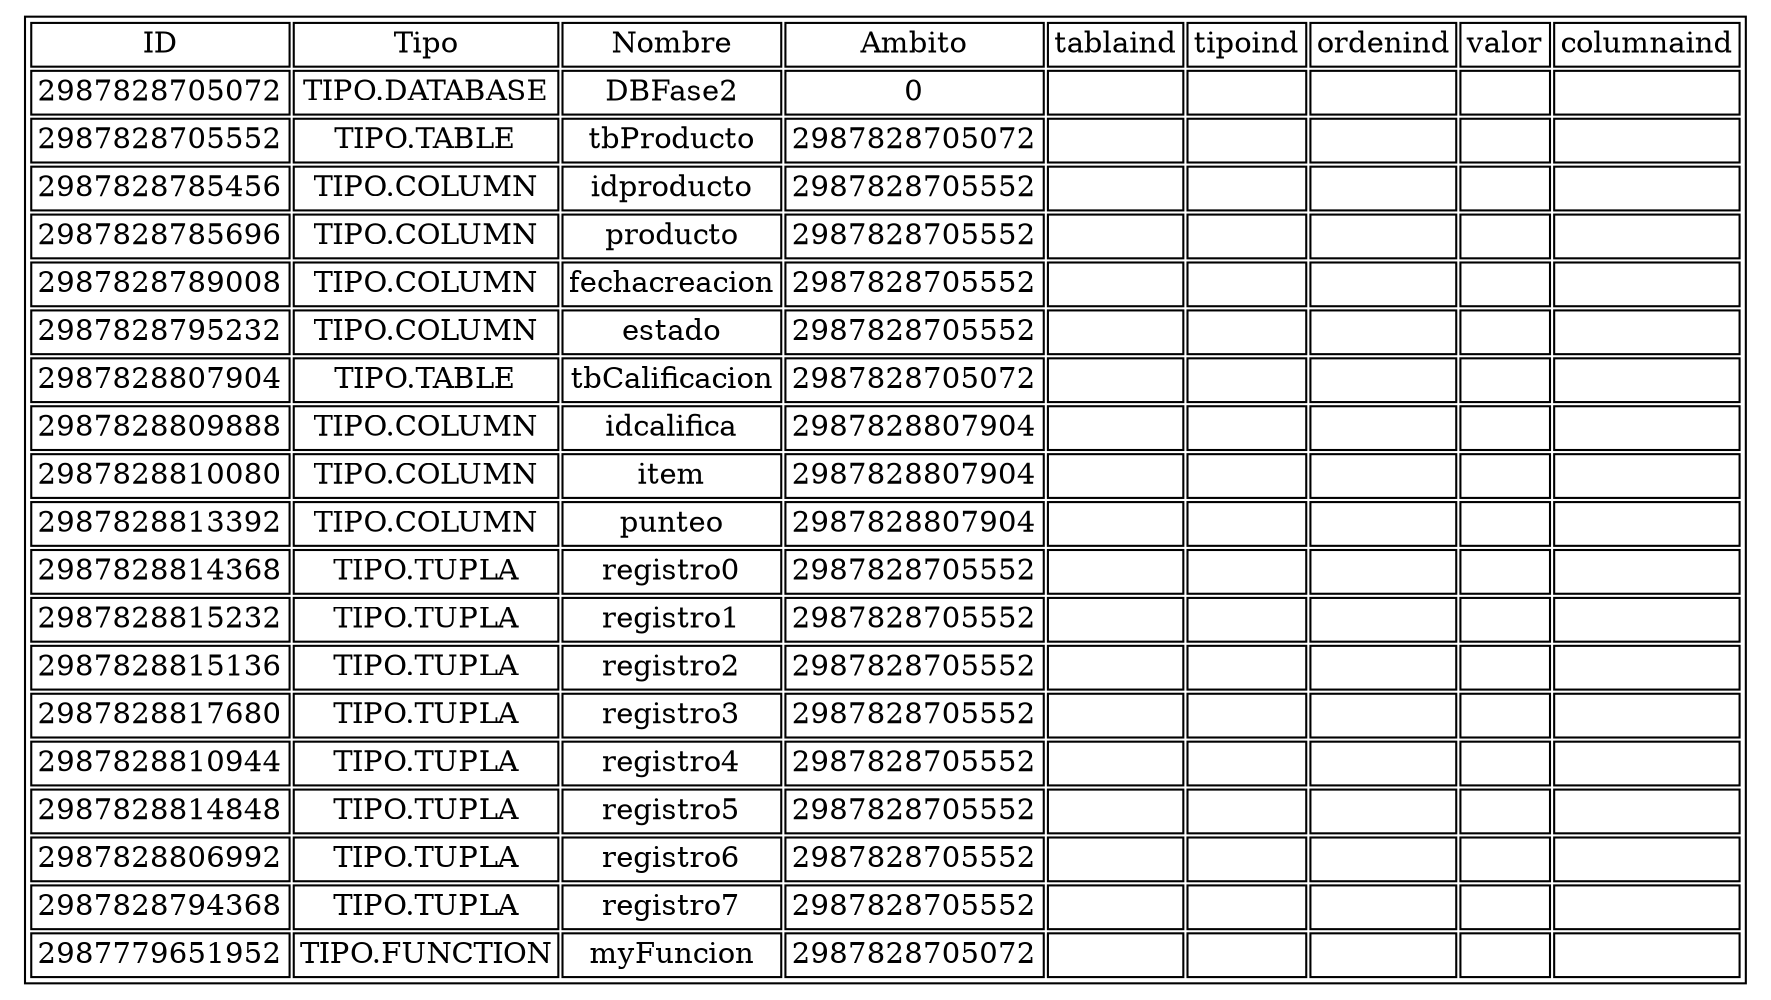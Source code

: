 digraph structs {
	node [shape=plaintext]
lista [label =  <<TABLE> 
 <TR><TD>ID</TD><TD>Tipo</TD><TD>Nombre</TD><TD>Ambito</TD><TD>tablaind</TD><TD>tipoind</TD><TD>ordenind</TD><TD>valor</TD><TD>columnaind</TD></TR> <TR>
<TD>
2987828705072
</TD><TD>TIPO.DATABASE
</TD><TD>DBFase2
</TD><TD>0
</TD><TD>
</TD><TD>
</TD><TD>
</TD><TD>
</TD><TD>
</TD></TR><TR>
<TD>
2987828705552
</TD><TD>TIPO.TABLE
</TD><TD>tbProducto
</TD><TD>2987828705072
</TD><TD>
</TD><TD>
</TD><TD>
</TD><TD>
</TD><TD>
</TD></TR><TR>
<TD>
2987828785456
</TD><TD>TIPO.COLUMN
</TD><TD>idproducto
</TD><TD>2987828705552
</TD><TD>
</TD><TD>
</TD><TD>
</TD><TD>
</TD><TD>
</TD></TR><TR>
<TD>
2987828785696
</TD><TD>TIPO.COLUMN
</TD><TD>producto
</TD><TD>2987828705552
</TD><TD>
</TD><TD>
</TD><TD>
</TD><TD>
</TD><TD>
</TD></TR><TR>
<TD>
2987828789008
</TD><TD>TIPO.COLUMN
</TD><TD>fechacreacion
</TD><TD>2987828705552
</TD><TD>
</TD><TD>
</TD><TD>
</TD><TD>
</TD><TD>
</TD></TR><TR>
<TD>
2987828795232
</TD><TD>TIPO.COLUMN
</TD><TD>estado
</TD><TD>2987828705552
</TD><TD>
</TD><TD>
</TD><TD>
</TD><TD>
</TD><TD>
</TD></TR><TR>
<TD>
2987828807904
</TD><TD>TIPO.TABLE
</TD><TD>tbCalificacion
</TD><TD>2987828705072
</TD><TD>
</TD><TD>
</TD><TD>
</TD><TD>
</TD><TD>
</TD></TR><TR>
<TD>
2987828809888
</TD><TD>TIPO.COLUMN
</TD><TD>idcalifica
</TD><TD>2987828807904
</TD><TD>
</TD><TD>
</TD><TD>
</TD><TD>
</TD><TD>
</TD></TR><TR>
<TD>
2987828810080
</TD><TD>TIPO.COLUMN
</TD><TD>item
</TD><TD>2987828807904
</TD><TD>
</TD><TD>
</TD><TD>
</TD><TD>
</TD><TD>
</TD></TR><TR>
<TD>
2987828813392
</TD><TD>TIPO.COLUMN
</TD><TD>punteo
</TD><TD>2987828807904
</TD><TD>
</TD><TD>
</TD><TD>
</TD><TD>
</TD><TD>
</TD></TR><TR>
<TD>
2987828814368
</TD><TD>TIPO.TUPLA
</TD><TD>registro0
</TD><TD>2987828705552
</TD><TD>
</TD><TD>
</TD><TD>
</TD><TD>
</TD><TD>
</TD></TR><TR>
<TD>
2987828815232
</TD><TD>TIPO.TUPLA
</TD><TD>registro1
</TD><TD>2987828705552
</TD><TD>
</TD><TD>
</TD><TD>
</TD><TD>
</TD><TD>
</TD></TR><TR>
<TD>
2987828815136
</TD><TD>TIPO.TUPLA
</TD><TD>registro2
</TD><TD>2987828705552
</TD><TD>
</TD><TD>
</TD><TD>
</TD><TD>
</TD><TD>
</TD></TR><TR>
<TD>
2987828817680
</TD><TD>TIPO.TUPLA
</TD><TD>registro3
</TD><TD>2987828705552
</TD><TD>
</TD><TD>
</TD><TD>
</TD><TD>
</TD><TD>
</TD></TR><TR>
<TD>
2987828810944
</TD><TD>TIPO.TUPLA
</TD><TD>registro4
</TD><TD>2987828705552
</TD><TD>
</TD><TD>
</TD><TD>
</TD><TD>
</TD><TD>
</TD></TR><TR>
<TD>
2987828814848
</TD><TD>TIPO.TUPLA
</TD><TD>registro5
</TD><TD>2987828705552
</TD><TD>
</TD><TD>
</TD><TD>
</TD><TD>
</TD><TD>
</TD></TR><TR>
<TD>
2987828806992
</TD><TD>TIPO.TUPLA
</TD><TD>registro6
</TD><TD>2987828705552
</TD><TD>
</TD><TD>
</TD><TD>
</TD><TD>
</TD><TD>
</TD></TR><TR>
<TD>
2987828794368
</TD><TD>TIPO.TUPLA
</TD><TD>registro7
</TD><TD>2987828705552
</TD><TD>
</TD><TD>
</TD><TD>
</TD><TD>
</TD><TD>
</TD></TR><TR>
<TD>
2987779651952
</TD><TD>TIPO.FUNCTION
</TD><TD>myFuncion
</TD><TD>2987828705072
</TD><TD>
</TD><TD>
</TD><TD>
</TD><TD>
</TD><TD>
</TD></TR></TABLE>>, ];
}
